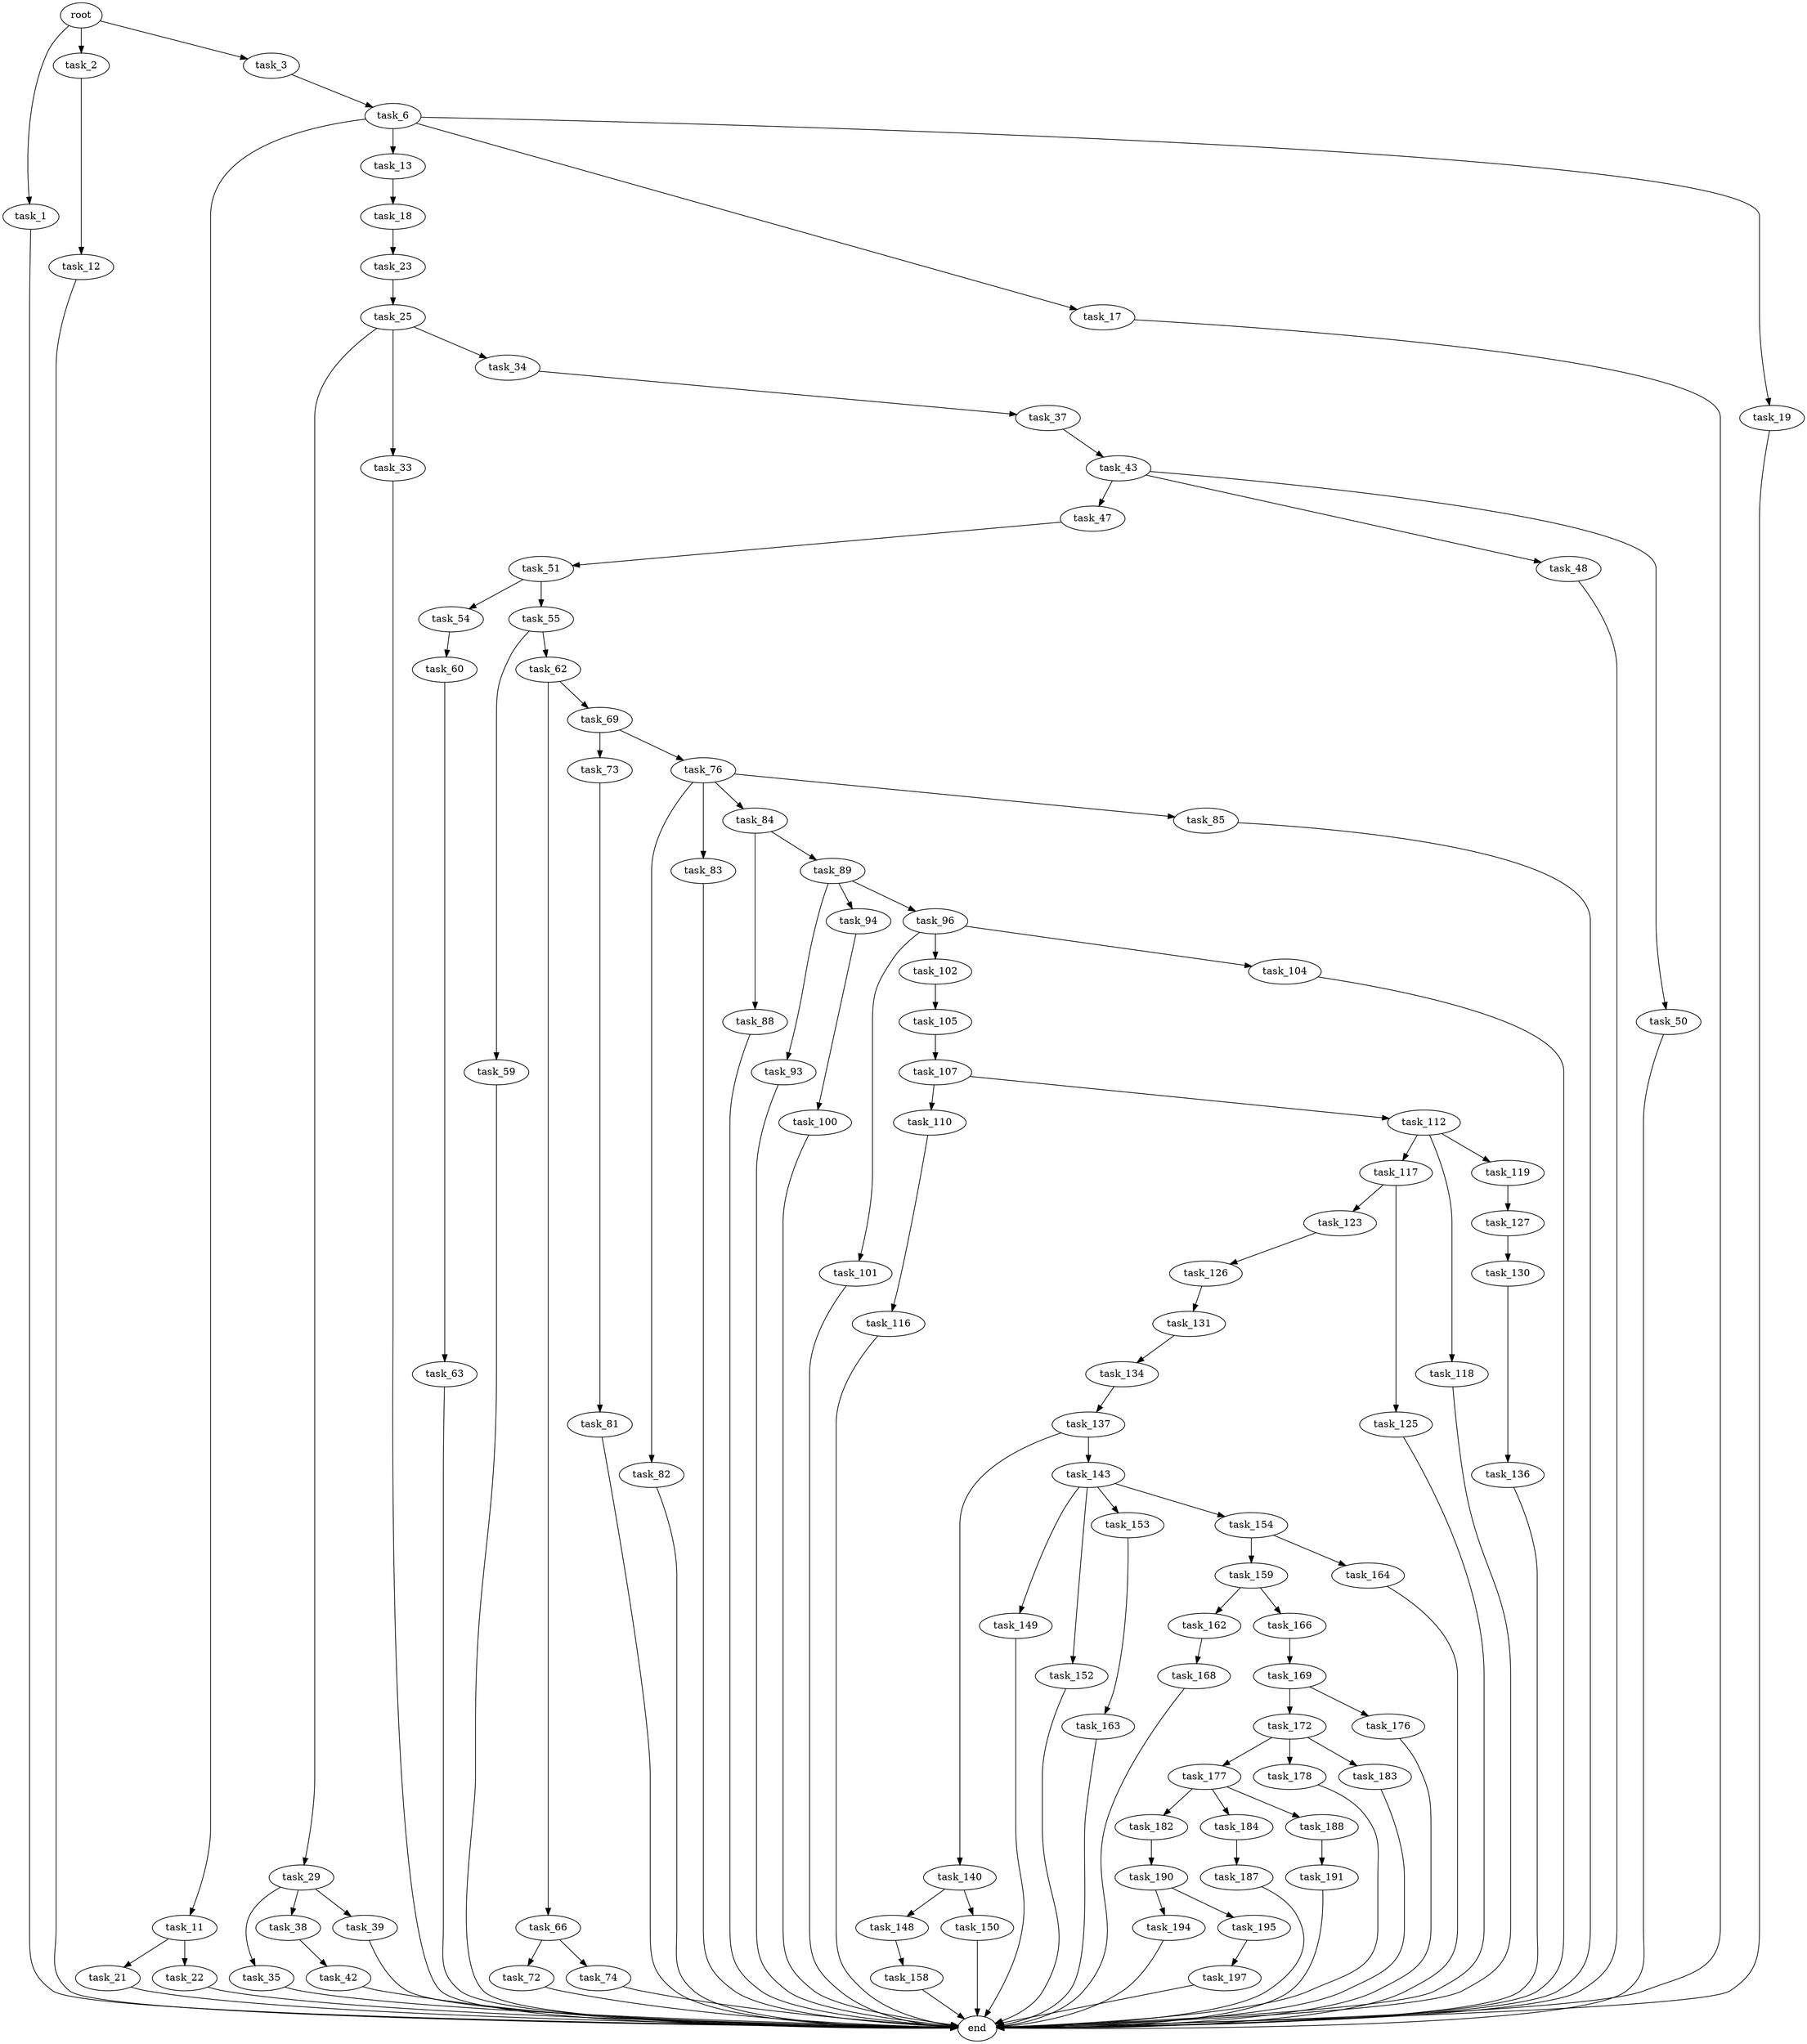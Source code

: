 digraph G {
  root [size="0.000000"];
  task_1 [size="549755813888.000000"];
  task_2 [size="2265278759.000000"];
  task_3 [size="134217728000.000000"];
  task_6 [size="301828958970.000000"];
  task_11 [size="13013510075.000000"];
  task_12 [size="113915764225.000000"];
  task_13 [size="368293445632.000000"];
  task_17 [size="231928233984.000000"];
  task_18 [size="1073741824000.000000"];
  task_19 [size="474416125473.000000"];
  task_21 [size="549755813888.000000"];
  task_22 [size="462641440676.000000"];
  task_23 [size="42650622360.000000"];
  task_25 [size="12885314408.000000"];
  task_29 [size="102291580466.000000"];
  task_33 [size="28991029248.000000"];
  task_34 [size="13845444649.000000"];
  task_35 [size="8390755088.000000"];
  task_37 [size="439230140462.000000"];
  task_38 [size="231928233984.000000"];
  task_39 [size="28991029248.000000"];
  task_42 [size="1539936224.000000"];
  task_43 [size="12655623815.000000"];
  task_47 [size="34880023131.000000"];
  task_48 [size="368293445632.000000"];
  task_50 [size="35718052004.000000"];
  task_51 [size="19018218787.000000"];
  task_54 [size="231928233984.000000"];
  task_55 [size="134217728000.000000"];
  task_59 [size="65966563949.000000"];
  task_60 [size="231928233984.000000"];
  task_62 [size="408215397091.000000"];
  task_63 [size="134217728000.000000"];
  task_66 [size="890847320711.000000"];
  task_69 [size="139028686702.000000"];
  task_72 [size="27106619432.000000"];
  task_73 [size="134217728000.000000"];
  task_74 [size="450799864966.000000"];
  task_76 [size="1073741824000.000000"];
  task_81 [size="381723549950.000000"];
  task_82 [size="473481404873.000000"];
  task_83 [size="115060341775.000000"];
  task_84 [size="10916515369.000000"];
  task_85 [size="35898224525.000000"];
  task_88 [size="4302763353.000000"];
  task_89 [size="8309791184.000000"];
  task_93 [size="27701519185.000000"];
  task_94 [size="1496251868.000000"];
  task_96 [size="14772760212.000000"];
  task_100 [size="44938466871.000000"];
  task_101 [size="17189967531.000000"];
  task_102 [size="57878276518.000000"];
  task_104 [size="53501813997.000000"];
  task_105 [size="549755813888.000000"];
  task_107 [size="105019984594.000000"];
  task_110 [size="117802446916.000000"];
  task_112 [size="163993364703.000000"];
  task_116 [size="368293445632.000000"];
  task_117 [size="3909132329.000000"];
  task_118 [size="44058547134.000000"];
  task_119 [size="10939823131.000000"];
  task_123 [size="211016080528.000000"];
  task_125 [size="336139973645.000000"];
  task_126 [size="72469280056.000000"];
  task_127 [size="559113370094.000000"];
  task_130 [size="368293445632.000000"];
  task_131 [size="601493182016.000000"];
  task_134 [size="835739191056.000000"];
  task_136 [size="28991029248.000000"];
  task_137 [size="44791369115.000000"];
  task_140 [size="22279653838.000000"];
  task_143 [size="643359702108.000000"];
  task_148 [size="368293445632.000000"];
  task_149 [size="87793089316.000000"];
  task_150 [size="1073741824000.000000"];
  task_152 [size="9027402791.000000"];
  task_153 [size="27960047149.000000"];
  task_154 [size="68719476736.000000"];
  task_158 [size="29464327531.000000"];
  task_159 [size="368293445632.000000"];
  task_162 [size="283429623886.000000"];
  task_163 [size="8611041704.000000"];
  task_164 [size="1218431978712.000000"];
  task_166 [size="18369818225.000000"];
  task_168 [size="297870171244.000000"];
  task_169 [size="721277305275.000000"];
  task_172 [size="1620123542.000000"];
  task_176 [size="549755813888.000000"];
  task_177 [size="549755813888.000000"];
  task_178 [size="287091016461.000000"];
  task_182 [size="28991029248.000000"];
  task_183 [size="75331410119.000000"];
  task_184 [size="368293445632.000000"];
  task_187 [size="109211643525.000000"];
  task_188 [size="24118389348.000000"];
  task_190 [size="2363517896.000000"];
  task_191 [size="478062827794.000000"];
  task_194 [size="299538461.000000"];
  task_195 [size="435470240701.000000"];
  task_197 [size="665310954469.000000"];
  end [size="0.000000"];

  root -> task_1 [size="1.000000"];
  root -> task_2 [size="1.000000"];
  root -> task_3 [size="1.000000"];
  task_1 -> end [size="1.000000"];
  task_2 -> task_12 [size="75497472.000000"];
  task_3 -> task_6 [size="209715200.000000"];
  task_6 -> task_11 [size="301989888.000000"];
  task_6 -> task_13 [size="301989888.000000"];
  task_6 -> task_17 [size="301989888.000000"];
  task_6 -> task_19 [size="301989888.000000"];
  task_11 -> task_21 [size="209715200.000000"];
  task_11 -> task_22 [size="209715200.000000"];
  task_12 -> end [size="1.000000"];
  task_13 -> task_18 [size="411041792.000000"];
  task_17 -> end [size="1.000000"];
  task_18 -> task_23 [size="838860800.000000"];
  task_19 -> end [size="1.000000"];
  task_21 -> end [size="1.000000"];
  task_22 -> end [size="1.000000"];
  task_23 -> task_25 [size="33554432.000000"];
  task_25 -> task_29 [size="411041792.000000"];
  task_25 -> task_33 [size="411041792.000000"];
  task_25 -> task_34 [size="411041792.000000"];
  task_29 -> task_35 [size="75497472.000000"];
  task_29 -> task_38 [size="75497472.000000"];
  task_29 -> task_39 [size="75497472.000000"];
  task_33 -> end [size="1.000000"];
  task_34 -> task_37 [size="679477248.000000"];
  task_35 -> end [size="1.000000"];
  task_37 -> task_43 [size="301989888.000000"];
  task_38 -> task_42 [size="301989888.000000"];
  task_39 -> end [size="1.000000"];
  task_42 -> end [size="1.000000"];
  task_43 -> task_47 [size="536870912.000000"];
  task_43 -> task_48 [size="536870912.000000"];
  task_43 -> task_50 [size="536870912.000000"];
  task_47 -> task_51 [size="679477248.000000"];
  task_48 -> end [size="1.000000"];
  task_50 -> end [size="1.000000"];
  task_51 -> task_54 [size="33554432.000000"];
  task_51 -> task_55 [size="33554432.000000"];
  task_54 -> task_60 [size="301989888.000000"];
  task_55 -> task_59 [size="209715200.000000"];
  task_55 -> task_62 [size="209715200.000000"];
  task_59 -> end [size="1.000000"];
  task_60 -> task_63 [size="301989888.000000"];
  task_62 -> task_66 [size="301989888.000000"];
  task_62 -> task_69 [size="301989888.000000"];
  task_63 -> end [size="1.000000"];
  task_66 -> task_72 [size="838860800.000000"];
  task_66 -> task_74 [size="838860800.000000"];
  task_69 -> task_73 [size="209715200.000000"];
  task_69 -> task_76 [size="209715200.000000"];
  task_72 -> end [size="1.000000"];
  task_73 -> task_81 [size="209715200.000000"];
  task_74 -> end [size="1.000000"];
  task_76 -> task_82 [size="838860800.000000"];
  task_76 -> task_83 [size="838860800.000000"];
  task_76 -> task_84 [size="838860800.000000"];
  task_76 -> task_85 [size="838860800.000000"];
  task_81 -> end [size="1.000000"];
  task_82 -> end [size="1.000000"];
  task_83 -> end [size="1.000000"];
  task_84 -> task_88 [size="33554432.000000"];
  task_84 -> task_89 [size="33554432.000000"];
  task_85 -> end [size="1.000000"];
  task_88 -> end [size="1.000000"];
  task_89 -> task_93 [size="134217728.000000"];
  task_89 -> task_94 [size="134217728.000000"];
  task_89 -> task_96 [size="134217728.000000"];
  task_93 -> end [size="1.000000"];
  task_94 -> task_100 [size="33554432.000000"];
  task_96 -> task_101 [size="411041792.000000"];
  task_96 -> task_102 [size="411041792.000000"];
  task_96 -> task_104 [size="411041792.000000"];
  task_100 -> end [size="1.000000"];
  task_101 -> end [size="1.000000"];
  task_102 -> task_105 [size="209715200.000000"];
  task_104 -> end [size="1.000000"];
  task_105 -> task_107 [size="536870912.000000"];
  task_107 -> task_110 [size="134217728.000000"];
  task_107 -> task_112 [size="134217728.000000"];
  task_110 -> task_116 [size="411041792.000000"];
  task_112 -> task_117 [size="134217728.000000"];
  task_112 -> task_118 [size="134217728.000000"];
  task_112 -> task_119 [size="134217728.000000"];
  task_116 -> end [size="1.000000"];
  task_117 -> task_123 [size="301989888.000000"];
  task_117 -> task_125 [size="301989888.000000"];
  task_118 -> end [size="1.000000"];
  task_119 -> task_127 [size="33554432.000000"];
  task_123 -> task_126 [size="209715200.000000"];
  task_125 -> end [size="1.000000"];
  task_126 -> task_131 [size="301989888.000000"];
  task_127 -> task_130 [size="536870912.000000"];
  task_130 -> task_136 [size="411041792.000000"];
  task_131 -> task_134 [size="838860800.000000"];
  task_134 -> task_137 [size="838860800.000000"];
  task_136 -> end [size="1.000000"];
  task_137 -> task_140 [size="75497472.000000"];
  task_137 -> task_143 [size="75497472.000000"];
  task_140 -> task_148 [size="536870912.000000"];
  task_140 -> task_150 [size="536870912.000000"];
  task_143 -> task_149 [size="536870912.000000"];
  task_143 -> task_152 [size="536870912.000000"];
  task_143 -> task_153 [size="536870912.000000"];
  task_143 -> task_154 [size="536870912.000000"];
  task_148 -> task_158 [size="411041792.000000"];
  task_149 -> end [size="1.000000"];
  task_150 -> end [size="1.000000"];
  task_152 -> end [size="1.000000"];
  task_153 -> task_163 [size="536870912.000000"];
  task_154 -> task_159 [size="134217728.000000"];
  task_154 -> task_164 [size="134217728.000000"];
  task_158 -> end [size="1.000000"];
  task_159 -> task_162 [size="411041792.000000"];
  task_159 -> task_166 [size="411041792.000000"];
  task_162 -> task_168 [size="411041792.000000"];
  task_163 -> end [size="1.000000"];
  task_164 -> end [size="1.000000"];
  task_166 -> task_169 [size="679477248.000000"];
  task_168 -> end [size="1.000000"];
  task_169 -> task_172 [size="536870912.000000"];
  task_169 -> task_176 [size="536870912.000000"];
  task_172 -> task_177 [size="33554432.000000"];
  task_172 -> task_178 [size="33554432.000000"];
  task_172 -> task_183 [size="33554432.000000"];
  task_176 -> end [size="1.000000"];
  task_177 -> task_182 [size="536870912.000000"];
  task_177 -> task_184 [size="536870912.000000"];
  task_177 -> task_188 [size="536870912.000000"];
  task_178 -> end [size="1.000000"];
  task_182 -> task_190 [size="75497472.000000"];
  task_183 -> end [size="1.000000"];
  task_184 -> task_187 [size="411041792.000000"];
  task_187 -> end [size="1.000000"];
  task_188 -> task_191 [size="33554432.000000"];
  task_190 -> task_194 [size="75497472.000000"];
  task_190 -> task_195 [size="75497472.000000"];
  task_191 -> end [size="1.000000"];
  task_194 -> end [size="1.000000"];
  task_195 -> task_197 [size="301989888.000000"];
  task_197 -> end [size="1.000000"];
}
